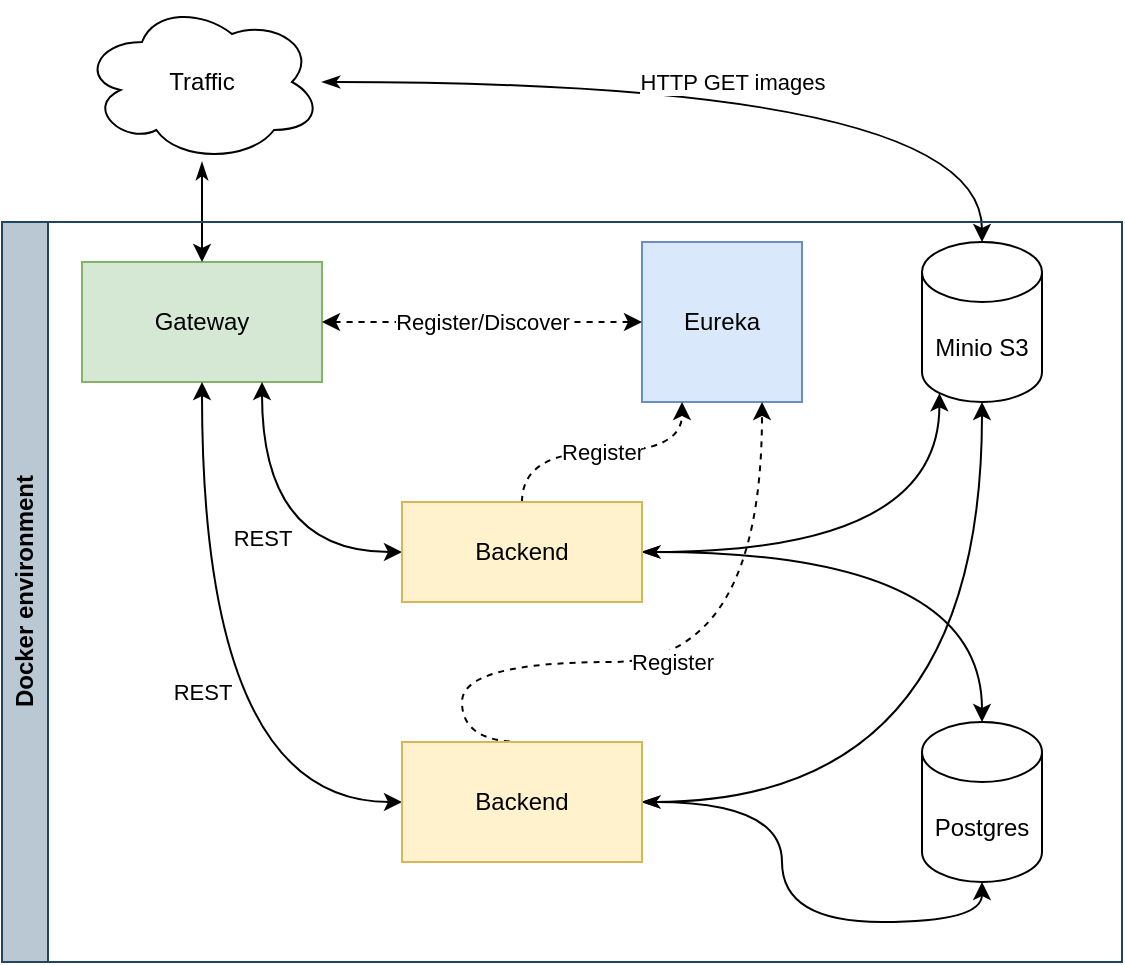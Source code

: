 <mxfile version="20.8.16" type="device"><diagram name="Страница 1" id="2FS8hmSs2zE7rrcK6f83"><mxGraphModel dx="1114" dy="1005" grid="1" gridSize="10" guides="1" tooltips="1" connect="1" arrows="1" fold="1" page="1" pageScale="1" pageWidth="827" pageHeight="1169" math="0" shadow="0"><root><mxCell id="0"/><mxCell id="1" parent="0"/><mxCell id="nekuW5Xn0j_gN5HQpIG4-21" value="Gateway" style="rounded=0;whiteSpace=wrap;html=1;fillColor=#d5e8d4;strokeColor=#82b366;" vertex="1" parent="1"><mxGeometry x="60" y="150" width="120" height="60" as="geometry"/></mxCell><mxCell id="nekuW5Xn0j_gN5HQpIG4-22" value="Eureka" style="whiteSpace=wrap;html=1;aspect=fixed;fillColor=#dae8fc;strokeColor=#6c8ebf;" vertex="1" parent="1"><mxGeometry x="340" y="140" width="80" height="80" as="geometry"/></mxCell><mxCell id="nekuW5Xn0j_gN5HQpIG4-30" value="Register" style="edgeStyle=orthogonalEdgeStyle;curved=1;rounded=0;orthogonalLoop=1;jettySize=auto;html=1;dashed=1;exitX=0.5;exitY=0;exitDx=0;exitDy=0;entryX=0.25;entryY=1;entryDx=0;entryDy=0;" edge="1" parent="1" source="nekuW5Xn0j_gN5HQpIG4-23" target="nekuW5Xn0j_gN5HQpIG4-22"><mxGeometry relative="1" as="geometry"><mxPoint x="340" y="250" as="targetPoint"/></mxGeometry></mxCell><mxCell id="nekuW5Xn0j_gN5HQpIG4-27" value="Register" style="edgeStyle=orthogonalEdgeStyle;curved=1;rounded=0;orthogonalLoop=1;jettySize=auto;html=1;dashed=1;exitX=0.5;exitY=0;exitDx=0;exitDy=0;entryX=0.75;entryY=1;entryDx=0;entryDy=0;" edge="1" parent="1" source="nekuW5Xn0j_gN5HQpIG4-24" target="nekuW5Xn0j_gN5HQpIG4-22"><mxGeometry relative="1" as="geometry"><mxPoint x="400" y="290" as="targetPoint"/><Array as="points"><mxPoint x="250" y="350"/><mxPoint x="400" y="350"/></Array></mxGeometry></mxCell><mxCell id="nekuW5Xn0j_gN5HQpIG4-31" value="Register/Discover" style="endArrow=classic;startArrow=classic;html=1;rounded=0;dashed=1;strokeColor=default;curved=1;exitX=1;exitY=0.5;exitDx=0;exitDy=0;entryX=0;entryY=0.5;entryDx=0;entryDy=0;" edge="1" parent="1" source="nekuW5Xn0j_gN5HQpIG4-21" target="nekuW5Xn0j_gN5HQpIG4-22"><mxGeometry width="50" height="50" relative="1" as="geometry"><mxPoint x="230" y="230" as="sourcePoint"/><mxPoint x="400" y="480" as="targetPoint"/></mxGeometry></mxCell><mxCell id="nekuW5Xn0j_gN5HQpIG4-35" style="edgeStyle=orthogonalEdgeStyle;curved=1;rounded=0;orthogonalLoop=1;jettySize=auto;html=1;entryX=0.5;entryY=0;entryDx=0;entryDy=0;strokeColor=default;startArrow=classicThin;startFill=1;" edge="1" parent="1" source="nekuW5Xn0j_gN5HQpIG4-32" target="nekuW5Xn0j_gN5HQpIG4-21"><mxGeometry relative="1" as="geometry"/></mxCell><mxCell id="nekuW5Xn0j_gN5HQpIG4-44" value="HTTP GET images" style="edgeStyle=orthogonalEdgeStyle;curved=1;rounded=0;orthogonalLoop=1;jettySize=auto;html=1;entryX=0.5;entryY=0;entryDx=0;entryDy=0;entryPerimeter=0;strokeColor=default;startArrow=classicThin;startFill=1;" edge="1" parent="1" source="nekuW5Xn0j_gN5HQpIG4-32" target="nekuW5Xn0j_gN5HQpIG4-38"><mxGeometry relative="1" as="geometry"/></mxCell><mxCell id="nekuW5Xn0j_gN5HQpIG4-32" value="Traffic" style="ellipse;shape=cloud;whiteSpace=wrap;html=1;" vertex="1" parent="1"><mxGeometry x="60" y="20" width="120" height="80" as="geometry"/></mxCell><mxCell id="nekuW5Xn0j_gN5HQpIG4-33" value="REST" style="endArrow=classic;startArrow=classic;html=1;rounded=0;strokeColor=default;curved=1;exitX=0.75;exitY=1;exitDx=0;exitDy=0;entryX=0;entryY=0.5;entryDx=0;entryDy=0;edgeStyle=orthogonalEdgeStyle;" edge="1" parent="1" source="nekuW5Xn0j_gN5HQpIG4-21" target="nekuW5Xn0j_gN5HQpIG4-23"><mxGeometry width="50" height="50" relative="1" as="geometry"><mxPoint x="230" y="490" as="sourcePoint"/><mxPoint x="280" y="440" as="targetPoint"/></mxGeometry></mxCell><mxCell id="nekuW5Xn0j_gN5HQpIG4-34" value="REST" style="endArrow=classic;startArrow=classic;html=1;rounded=0;strokeColor=default;curved=1;exitX=0.5;exitY=1;exitDx=0;exitDy=0;edgeStyle=orthogonalEdgeStyle;entryX=0;entryY=0.5;entryDx=0;entryDy=0;" edge="1" parent="1" source="nekuW5Xn0j_gN5HQpIG4-21" target="nekuW5Xn0j_gN5HQpIG4-24"><mxGeometry width="50" height="50" relative="1" as="geometry"><mxPoint x="160" y="220" as="sourcePoint"/><mxPoint x="130" y="420" as="targetPoint"/></mxGeometry></mxCell><mxCell id="nekuW5Xn0j_gN5HQpIG4-36" value="Docker environment" style="swimlane;horizontal=0;whiteSpace=wrap;html=1;fillColor=#bac8d3;strokeColor=#23445d;" vertex="1" parent="1"><mxGeometry x="20" y="130" width="560" height="370" as="geometry"/></mxCell><mxCell id="nekuW5Xn0j_gN5HQpIG4-37" value="Postgres" style="shape=cylinder3;whiteSpace=wrap;html=1;boundedLbl=1;backgroundOutline=1;size=15;" vertex="1" parent="nekuW5Xn0j_gN5HQpIG4-36"><mxGeometry x="460" y="250" width="60" height="80" as="geometry"/></mxCell><mxCell id="nekuW5Xn0j_gN5HQpIG4-38" value="Minio S3" style="shape=cylinder3;whiteSpace=wrap;html=1;boundedLbl=1;backgroundOutline=1;size=15;" vertex="1" parent="nekuW5Xn0j_gN5HQpIG4-36"><mxGeometry x="460" y="10" width="60" height="80" as="geometry"/></mxCell><mxCell id="nekuW5Xn0j_gN5HQpIG4-47" style="edgeStyle=orthogonalEdgeStyle;curved=1;rounded=0;orthogonalLoop=1;jettySize=auto;html=1;strokeColor=default;startArrow=classicThin;startFill=1;exitX=1;exitY=0.5;exitDx=0;exitDy=0;" edge="1" parent="nekuW5Xn0j_gN5HQpIG4-36" source="nekuW5Xn0j_gN5HQpIG4-24" target="nekuW5Xn0j_gN5HQpIG4-38"><mxGeometry relative="1" as="geometry"/></mxCell><mxCell id="nekuW5Xn0j_gN5HQpIG4-48" style="edgeStyle=orthogonalEdgeStyle;curved=1;rounded=0;orthogonalLoop=1;jettySize=auto;html=1;entryX=0.5;entryY=1;entryDx=0;entryDy=0;entryPerimeter=0;strokeColor=default;startArrow=classicThin;startFill=1;" edge="1" parent="nekuW5Xn0j_gN5HQpIG4-36" source="nekuW5Xn0j_gN5HQpIG4-24" target="nekuW5Xn0j_gN5HQpIG4-37"><mxGeometry relative="1" as="geometry"/></mxCell><mxCell id="nekuW5Xn0j_gN5HQpIG4-24" value="Backend" style="rounded=0;whiteSpace=wrap;html=1;fillColor=#fff2cc;strokeColor=#d6b656;" vertex="1" parent="nekuW5Xn0j_gN5HQpIG4-36"><mxGeometry x="200" y="260" width="120" height="60" as="geometry"/></mxCell><mxCell id="nekuW5Xn0j_gN5HQpIG4-45" value="" style="edgeStyle=orthogonalEdgeStyle;curved=1;rounded=0;orthogonalLoop=1;jettySize=auto;html=1;entryX=0.145;entryY=1;entryDx=0;entryDy=-4.35;entryPerimeter=0;strokeColor=default;startArrow=classicThin;startFill=1;" edge="1" parent="nekuW5Xn0j_gN5HQpIG4-36" source="nekuW5Xn0j_gN5HQpIG4-23" target="nekuW5Xn0j_gN5HQpIG4-38"><mxGeometry relative="1" as="geometry"/></mxCell><mxCell id="nekuW5Xn0j_gN5HQpIG4-46" value="" style="edgeStyle=orthogonalEdgeStyle;curved=1;rounded=0;orthogonalLoop=1;jettySize=auto;html=1;strokeColor=default;startArrow=classicThin;startFill=1;" edge="1" parent="nekuW5Xn0j_gN5HQpIG4-36" source="nekuW5Xn0j_gN5HQpIG4-23" target="nekuW5Xn0j_gN5HQpIG4-37"><mxGeometry relative="1" as="geometry"/></mxCell><mxCell id="nekuW5Xn0j_gN5HQpIG4-23" value="Backend" style="rounded=0;whiteSpace=wrap;html=1;fillColor=#fff2cc;strokeColor=#d6b656;" vertex="1" parent="nekuW5Xn0j_gN5HQpIG4-36"><mxGeometry x="200" y="140" width="120" height="50" as="geometry"/></mxCell></root></mxGraphModel></diagram></mxfile>